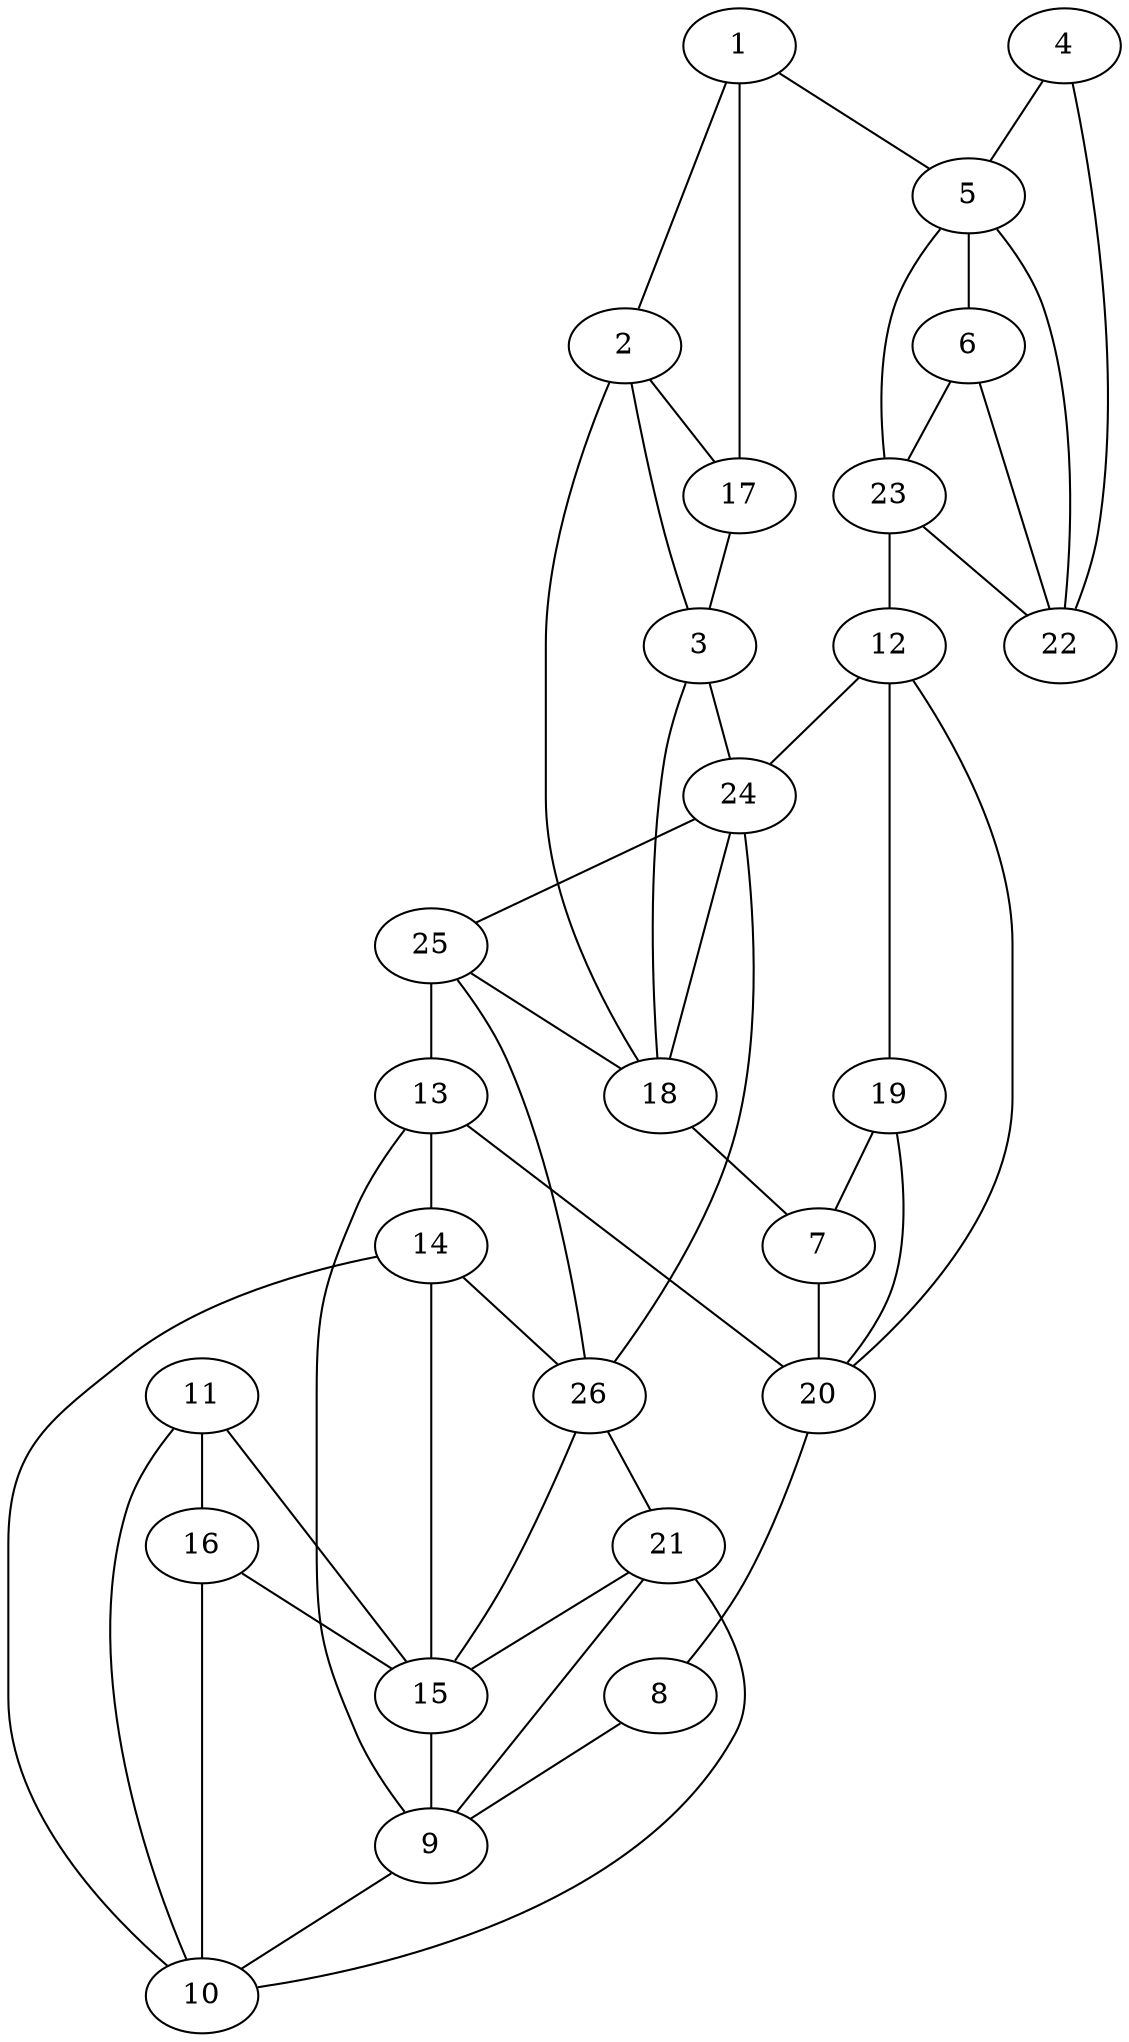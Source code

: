 graph pdb1brn {
	1	 [aaLength=13,
		sequence=TFDGVADYLQTYH,
		type=0];
	2	 [aaLength=9,
		sequence=TKSEAQALG,
		type=0];
	1 -- 2	 [distance0="26.76132",
		frequency=1,
		type0=2];
	5	 [aaLength=9,
		sequence=TKSEAQALG,
		type=0];
	1 -- 5	 [distance0="37.0606",
		frequency=1,
		type0=3];
	17	 [aaLength=4,
		sequence=PDNY,
		type=2];
	1 -- 17	 [distance0="20.03516",
		frequency=1,
		type0=1];
	3	 [aaLength=6,
		sequence=NLADVA,
		type=0];
	2 -- 3	 [distance0="17.05712",
		distance1="6.0",
		frequency=2,
		type0=2,
		type1=4];
	2 -- 17	 [distance0="8.215497",
		frequency=1,
		type0=1];
	18	 [aaLength=4,
		sequence=APGK,
		type=2];
	3 -- 18	 [distance0="6.099784",
		distance1="0.0",
		frequency=2,
		type0=1,
		type1=5];
	24	 [aaLength=4,
		sequence=NREG,
		type=2];
	3 -- 24	 [distance0="23.36358",
		frequency=1,
		type0=3];
	4	 [aaLength=13,
		sequence=TFDGVADYLQTYH,
		type=0];
	4 -- 5	 [distance0="27.38718",
		frequency=1,
		type0=2];
	22	 [aaLength=4,
		sequence=PDNY,
		type=2];
	4 -- 22	 [distance0="19.29112",
		distance1="2.0",
		frequency=2,
		type0=1,
		type1=4];
	6	 [aaLength=6,
		sequence=NLADVA,
		type=0];
	5 -- 6	 [distance0="15.79578",
		distance1="6.0",
		frequency=2,
		type0=2,
		type1=4];
	5 -- 22	 [distance0="11.61888",
		frequency=1,
		type0=1];
	6 -- 22	 [distance0="25.11721",
		frequency=1,
		type0=3];
	23	 [aaLength=4,
		sequence=APGK,
		type=2];
	6 -- 23	 [distance0="6.768106",
		distance1="0.0",
		frequency=2,
		type0=1,
		type1=5];
	7	 [aaLength=6,
		sequence=IGGDIF,
		type=1];
	20	 [aaLength=4,
		sequence=KSGR,
		type=2];
	7 -- 20	 [distance0="15.46851",
		frequency=1,
		type0=2];
	8	 [aaLength=7,
		sequence=TWREADI,
		type=1];
	9	 [aaLength=7,
		sequence=DRILYSS,
		type=1];
	8 -- 9	 [distance0="16.0",
		distance1="9.0",
		frequency=2,
		type0=3,
		type1=4];
	10	 [aaLength=5,
		sequence=LIYKT,
		type=1];
	9 -- 10	 [distance0="9.0",
		frequency=1,
		type0=2];
	11	 [aaLength=2,
		sequence=KI,
		type=1];
	11 -- 10	 [distance0="13.0",
		frequency=1,
		type0=2];
	15	 [aaLength=5,
		sequence=LIYKT,
		type=1];
	11 -- 15	 [distance0="13.0",
		frequency=1,
		type0=3];
	16	 [aaLength=2,
		sequence=KI,
		type=1];
	11 -- 16	 [distance0="0.0",
		frequency=1,
		type0=1];
	12	 [aaLength=6,
		sequence=IGGDIF,
		type=1];
	19	 [aaLength=4,
		sequence=NREG,
		type=2];
	12 -- 19	 [distance0="18.06243",
		frequency=1,
		type0=3];
	12 -- 20	 [distance0="15.46851",
		frequency=1,
		type0=2];
	12 -- 24	 [distance0="1.0",
		frequency=1,
		type0=4];
	13	 [aaLength=7,
		sequence=TWREADI,
		type=1];
	13 -- 9	 [distance0="16.0",
		frequency=1,
		type0=3];
	14	 [aaLength=7,
		sequence=DRILYSS,
		type=1];
	13 -- 14	 [distance0="9.0",
		frequency=1,
		type0=4];
	13 -- 20	 [distance0="5.502265",
		frequency=1,
		type0=2];
	14 -- 10	 [distance0="9.0",
		frequency=1,
		type0=2];
	14 -- 15	 [distance0="9.0",
		frequency=1,
		type0=3];
	26	 [aaLength=4,
		sequence=SSDW,
		type=2];
	14 -- 26	 [distance0="0.0",
		frequency=1,
		type0=5];
	15 -- 9	 [distance0="9.0",
		frequency=1,
		type0=2];
	16 -- 10	 [distance0="13.0",
		frequency=1,
		type0=2];
	16 -- 15	 [distance0="13.0",
		frequency=1,
		type0=3];
	17 -- 3	 [distance0="24.48643",
		frequency=1,
		type0=3];
	18 -- 2	 [distance0="20.79158",
		frequency=1,
		type0=2];
	18 -- 7	 [distance0="1.0",
		frequency=1,
		type0=4];
	19 -- 7	 [distance0="18.06243",
		frequency=1,
		type0=2];
	19 -- 20	 [distance0="15.38115",
		distance1="4.0",
		frequency=2,
		type0=1,
		type1=4];
	20 -- 8	 [distance0="5.502265",
		distance1="0.0",
		frequency=2,
		type0=1,
		type1=5];
	21	 [aaLength=4,
		sequence=SSDW,
		type=2];
	21 -- 9	 [distance0="9.977229",
		frequency=1,
		type0=3];
	21 -- 10	 [distance0="9.515519",
		distance1="0.0",
		frequency=2,
		type0=1,
		type1=5];
	21 -- 15	 [distance0="9.515519",
		frequency=1,
		type0=2];
	23 -- 5	 [distance0="20.56031",
		frequency=1,
		type0=2];
	23 -- 12	 [distance0="1.0",
		frequency=1,
		type0=4];
	23 -- 22	 [distance0="27.9074",
		frequency=1,
		type0=3];
	24 -- 18	 [distance0="22.88514",
		frequency=1,
		type0=2];
	25	 [aaLength=4,
		sequence=KSGR,
		type=2];
	24 -- 25	 [distance0="15.47763",
		distance1="4.0",
		frequency=2,
		type0=1,
		type1=4];
	25 -- 13	 [distance0="0.0",
		frequency=1,
		type0=5];
	25 -- 18	 [distance0="37.15853",
		frequency=1,
		type0=3];
	26 -- 15	 [distance0="0.0",
		frequency=1,
		type0=5];
	26 -- 21	 [distance0="51.01423",
		frequency=1,
		type0=3];
	26 -- 24	 [distance0="36.59313",
		frequency=1,
		type0=2];
	26 -- 25	 [distance0="26.41102",
		frequency=1,
		type0=1];
}
